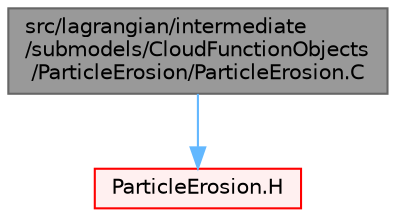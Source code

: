 digraph "src/lagrangian/intermediate/submodels/CloudFunctionObjects/ParticleErosion/ParticleErosion.C"
{
 // LATEX_PDF_SIZE
  bgcolor="transparent";
  edge [fontname=Helvetica,fontsize=10,labelfontname=Helvetica,labelfontsize=10];
  node [fontname=Helvetica,fontsize=10,shape=box,height=0.2,width=0.4];
  Node1 [id="Node000001",label="src/lagrangian/intermediate\l/submodels/CloudFunctionObjects\l/ParticleErosion/ParticleErosion.C",height=0.2,width=0.4,color="gray40", fillcolor="grey60", style="filled", fontcolor="black",tooltip=" "];
  Node1 -> Node2 [id="edge1_Node000001_Node000002",color="steelblue1",style="solid",tooltip=" "];
  Node2 [id="Node000002",label="ParticleErosion.H",height=0.2,width=0.4,color="red", fillcolor="#FFF0F0", style="filled",URL="$ParticleErosion_8H.html",tooltip=" "];
}
